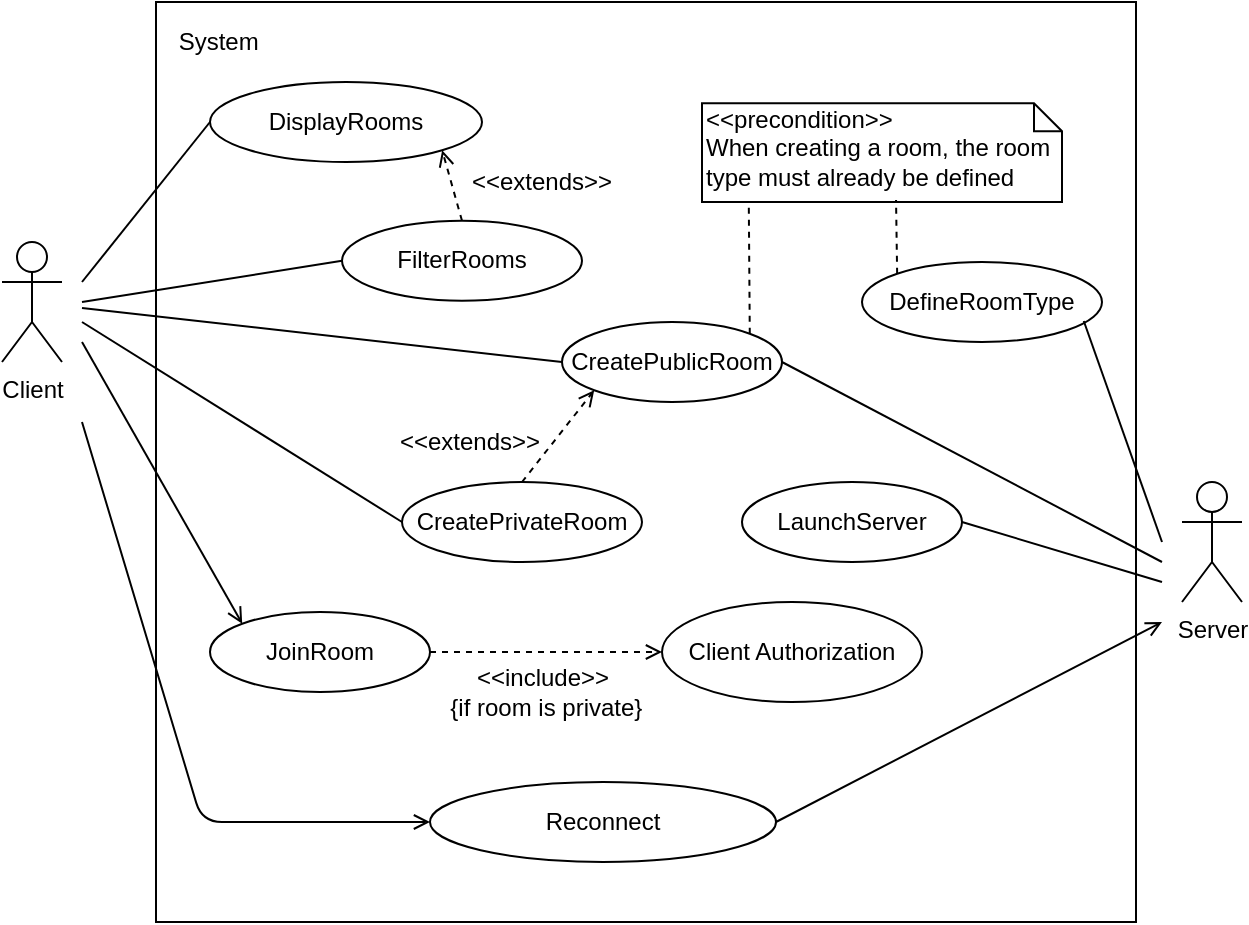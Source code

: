 <mxfile version="12.9.9" type="device"><diagram id="YZc-xeJP2v3SWqDJXzbx" name="Page-1"><mxGraphModel dx="852" dy="495" grid="1" gridSize="10" guides="1" tooltips="1" connect="1" arrows="1" fold="1" page="1" pageScale="1" pageWidth="827" pageHeight="1169" math="0" shadow="0"><root><mxCell id="0"/><mxCell id="1" parent="0"/><mxCell id="uTI9ODfUcHzE1dDtxj1T-1" value="" style="rounded=0;whiteSpace=wrap;html=1;fillColor=none;" parent="1" vertex="1"><mxGeometry x="137" y="10" width="490" height="460" as="geometry"/></mxCell><mxCell id="uTI9ODfUcHzE1dDtxj1T-2" value="Client" style="shape=umlActor;verticalLabelPosition=bottom;labelBackgroundColor=#ffffff;verticalAlign=top;html=1;outlineConnect=0;fillColor=none;" parent="1" vertex="1"><mxGeometry x="60" y="130" width="30" height="60" as="geometry"/></mxCell><mxCell id="uTI9ODfUcHzE1dDtxj1T-5" value="Server" style="shape=umlActor;verticalLabelPosition=bottom;labelBackgroundColor=#ffffff;verticalAlign=top;html=1;outlineConnect=0;fillColor=none;" parent="1" vertex="1"><mxGeometry x="650" y="250" width="30" height="60" as="geometry"/></mxCell><mxCell id="uTI9ODfUcHzE1dDtxj1T-18" value="LaunchServer" style="ellipse;whiteSpace=wrap;html=1;fillColor=none;" parent="1" vertex="1"><mxGeometry x="430" y="250" width="110" height="40" as="geometry"/></mxCell><mxCell id="uTI9ODfUcHzE1dDtxj1T-20" value="DefineRoomType" style="ellipse;whiteSpace=wrap;html=1;fillColor=none;" parent="1" vertex="1"><mxGeometry x="490" y="140" width="120" height="40" as="geometry"/></mxCell><mxCell id="uTI9ODfUcHzE1dDtxj1T-21" value="CreatePublicRoom" style="ellipse;whiteSpace=wrap;html=1;fillColor=none;" parent="1" vertex="1"><mxGeometry x="340" y="170" width="110" height="40" as="geometry"/></mxCell><mxCell id="uTI9ODfUcHzE1dDtxj1T-22" value="JoinRoom" style="ellipse;whiteSpace=wrap;html=1;fillColor=none;" parent="1" vertex="1"><mxGeometry x="164" y="315" width="110" height="40" as="geometry"/></mxCell><mxCell id="uTI9ODfUcHzE1dDtxj1T-31" value="DisplayRooms" style="ellipse;whiteSpace=wrap;html=1;fillColor=none;" parent="1" vertex="1"><mxGeometry x="164" y="50.0" width="136" height="40" as="geometry"/></mxCell><mxCell id="uTI9ODfUcHzE1dDtxj1T-32" value="CreatePrivateRoom" style="ellipse;whiteSpace=wrap;html=1;fillColor=none;" parent="1" vertex="1"><mxGeometry x="260" y="250" width="120" height="40" as="geometry"/></mxCell><mxCell id="uTI9ODfUcHzE1dDtxj1T-33" value="" style="endArrow=open;html=1;exitX=0.5;exitY=0;exitDx=0;exitDy=0;entryX=0;entryY=1;entryDx=0;entryDy=0;endFill=0;dashed=1;" parent="1" source="uTI9ODfUcHzE1dDtxj1T-32" target="uTI9ODfUcHzE1dDtxj1T-21" edge="1"><mxGeometry width="50" height="50" relative="1" as="geometry"><mxPoint x="220" y="250" as="sourcePoint"/><mxPoint x="270" y="200" as="targetPoint"/></mxGeometry></mxCell><mxCell id="uTI9ODfUcHzE1dDtxj1T-34" value="&amp;lt;&amp;lt;extends&amp;gt;&amp;gt;" style="text;html=1;strokeColor=none;fillColor=none;align=center;verticalAlign=middle;whiteSpace=wrap;rounded=0;" parent="1" vertex="1"><mxGeometry x="274" y="220" width="40" height="20" as="geometry"/></mxCell><mxCell id="uTI9ODfUcHzE1dDtxj1T-35" value="" style="endArrow=none;html=1;entryX=0;entryY=0.5;entryDx=0;entryDy=0;" parent="1" target="uTI9ODfUcHzE1dDtxj1T-21" edge="1"><mxGeometry width="50" height="50" relative="1" as="geometry"><mxPoint x="100" y="163" as="sourcePoint"/><mxPoint x="240" y="200" as="targetPoint"/></mxGeometry></mxCell><mxCell id="uTI9ODfUcHzE1dDtxj1T-36" value="" style="endArrow=none;html=1;exitX=1;exitY=0.5;exitDx=0;exitDy=0;" parent="1" source="uTI9ODfUcHzE1dDtxj1T-21" edge="1"><mxGeometry width="50" height="50" relative="1" as="geometry"><mxPoint x="438" y="210" as="sourcePoint"/><mxPoint x="640" y="290" as="targetPoint"/></mxGeometry></mxCell><mxCell id="uTI9ODfUcHzE1dDtxj1T-37" value="" style="endArrow=none;html=1;entryX=0;entryY=0.5;entryDx=0;entryDy=0;" parent="1" target="uTI9ODfUcHzE1dDtxj1T-32" edge="1"><mxGeometry width="50" height="50" relative="1" as="geometry"><mxPoint x="100" y="170" as="sourcePoint"/><mxPoint x="250" y="220" as="targetPoint"/></mxGeometry></mxCell><mxCell id="uTI9ODfUcHzE1dDtxj1T-38" value="&amp;lt;&amp;lt;precondition&amp;gt;&amp;gt;&lt;br&gt;When creating a room, the room type must already be defined" style="shape=note;whiteSpace=wrap;html=1;size=14;verticalAlign=top;align=left;spacingTop=-6;fillColor=none;" parent="1" vertex="1"><mxGeometry x="410" y="60.63" width="180" height="49.37" as="geometry"/></mxCell><mxCell id="uTI9ODfUcHzE1dDtxj1T-40" value="" style="endArrow=none;dashed=1;html=1;exitX=1;exitY=0;exitDx=0;exitDy=0;entryX=0.13;entryY=1.013;entryDx=0;entryDy=0;entryPerimeter=0;" parent="1" source="uTI9ODfUcHzE1dDtxj1T-21" target="uTI9ODfUcHzE1dDtxj1T-38" edge="1"><mxGeometry width="50" height="50" relative="1" as="geometry"><mxPoint x="310" y="180" as="sourcePoint"/><mxPoint x="425" y="169" as="targetPoint"/></mxGeometry></mxCell><mxCell id="uTI9ODfUcHzE1dDtxj1T-41" value="" style="endArrow=none;dashed=1;html=1;exitX=0;exitY=0;exitDx=0;exitDy=0;entryX=0.539;entryY=0.98;entryDx=0;entryDy=0;entryPerimeter=0;" parent="1" source="uTI9ODfUcHzE1dDtxj1T-20" target="uTI9ODfUcHzE1dDtxj1T-38" edge="1"><mxGeometry width="50" height="50" relative="1" as="geometry"><mxPoint x="280" y="280" as="sourcePoint"/><mxPoint x="330" y="230" as="targetPoint"/></mxGeometry></mxCell><mxCell id="uTI9ODfUcHzE1dDtxj1T-42" value="" style="endArrow=none;html=1;exitX=0.924;exitY=0.737;exitDx=0;exitDy=0;exitPerimeter=0;" parent="1" source="uTI9ODfUcHzE1dDtxj1T-20" edge="1"><mxGeometry width="50" height="50" relative="1" as="geometry"><mxPoint x="550" y="360" as="sourcePoint"/><mxPoint x="640" y="280" as="targetPoint"/></mxGeometry></mxCell><mxCell id="uTI9ODfUcHzE1dDtxj1T-43" value="" style="endArrow=none;html=1;exitX=1;exitY=0.5;exitDx=0;exitDy=0;" parent="1" source="uTI9ODfUcHzE1dDtxj1T-18" edge="1"><mxGeometry width="50" height="50" relative="1" as="geometry"><mxPoint x="500" y="370" as="sourcePoint"/><mxPoint x="640" y="300" as="targetPoint"/><Array as="points"/></mxGeometry></mxCell><mxCell id="uTI9ODfUcHzE1dDtxj1T-46" value="" style="endArrow=none;html=1;entryX=0;entryY=0.5;entryDx=0;entryDy=0;" parent="1" target="uTI9ODfUcHzE1dDtxj1T-31" edge="1"><mxGeometry width="50" height="50" relative="1" as="geometry"><mxPoint x="100" y="150" as="sourcePoint"/><mxPoint x="150" y="70" as="targetPoint"/></mxGeometry></mxCell><mxCell id="uTI9ODfUcHzE1dDtxj1T-47" value="" style="endArrow=open;html=1;entryX=0;entryY=0;entryDx=0;entryDy=0;endFill=0;" parent="1" target="uTI9ODfUcHzE1dDtxj1T-22" edge="1"><mxGeometry width="50" height="50" relative="1" as="geometry"><mxPoint x="100" y="180" as="sourcePoint"/><mxPoint x="200" y="60" as="targetPoint"/></mxGeometry></mxCell><mxCell id="uTI9ODfUcHzE1dDtxj1T-58" value="FilterRooms" style="ellipse;whiteSpace=wrap;html=1;fillColor=none;" parent="1" vertex="1"><mxGeometry x="230" y="119.38" width="120" height="40" as="geometry"/></mxCell><mxCell id="uTI9ODfUcHzE1dDtxj1T-59" value="" style="endArrow=none;html=1;entryX=0;entryY=0.5;entryDx=0;entryDy=0;" parent="1" target="uTI9ODfUcHzE1dDtxj1T-58" edge="1"><mxGeometry width="50" height="50" relative="1" as="geometry"><mxPoint x="100" y="160" as="sourcePoint"/><mxPoint x="120" y="70" as="targetPoint"/></mxGeometry></mxCell><mxCell id="uTI9ODfUcHzE1dDtxj1T-60" value="" style="endArrow=open;html=1;exitX=0.5;exitY=0;exitDx=0;exitDy=0;entryX=1;entryY=1;entryDx=0;entryDy=0;endFill=0;dashed=1;" parent="1" source="uTI9ODfUcHzE1dDtxj1T-58" target="uTI9ODfUcHzE1dDtxj1T-31" edge="1"><mxGeometry width="50" height="50" relative="1" as="geometry"><mxPoint x="70" y="100" as="sourcePoint"/><mxPoint x="120" y="50" as="targetPoint"/></mxGeometry></mxCell><mxCell id="uTI9ODfUcHzE1dDtxj1T-61" value="&amp;lt;&amp;lt;extends&amp;gt;&amp;gt;" style="text;html=1;strokeColor=none;fillColor=none;align=center;verticalAlign=middle;whiteSpace=wrap;rounded=0;" parent="1" vertex="1"><mxGeometry x="310" y="90" width="40" height="20" as="geometry"/></mxCell><mxCell id="uTI9ODfUcHzE1dDtxj1T-67" value="Client Authorization" style="ellipse;whiteSpace=wrap;html=1;fillColor=none;" parent="1" vertex="1"><mxGeometry x="390" y="310" width="130" height="50" as="geometry"/></mxCell><mxCell id="uTI9ODfUcHzE1dDtxj1T-68" value="" style="endArrow=open;html=1;exitX=1;exitY=0.5;exitDx=0;exitDy=0;entryX=0;entryY=0.5;entryDx=0;entryDy=0;endFill=0;dashed=1;" parent="1" source="uTI9ODfUcHzE1dDtxj1T-22" target="uTI9ODfUcHzE1dDtxj1T-67" edge="1"><mxGeometry width="50" height="50" relative="1" as="geometry"><mxPoint x="200" y="380" as="sourcePoint"/><mxPoint x="250" y="330" as="targetPoint"/></mxGeometry></mxCell><mxCell id="uTI9ODfUcHzE1dDtxj1T-69" value="&amp;lt;&amp;lt;include&amp;gt;&amp;gt;&lt;br&gt;&amp;nbsp;{if room is private}" style="text;html=1;strokeColor=none;fillColor=none;align=center;verticalAlign=middle;whiteSpace=wrap;rounded=0;" parent="1" vertex="1"><mxGeometry x="278.5" y="340" width="103" height="30" as="geometry"/></mxCell><mxCell id="YWMmCJIqcMlpNk7bVaBU-3" value="System&amp;nbsp;" style="text;html=1;strokeColor=none;fillColor=none;align=center;verticalAlign=middle;whiteSpace=wrap;rounded=0;" parent="1" vertex="1"><mxGeometry x="150" y="20" width="40" height="20" as="geometry"/></mxCell><mxCell id="uIwW2WUvSMIg0MhKs_fe-1" value="Reconnect" style="ellipse;whiteSpace=wrap;html=1;" parent="1" vertex="1"><mxGeometry x="274" y="400" width="173" height="40" as="geometry"/></mxCell><mxCell id="uIwW2WUvSMIg0MhKs_fe-2" value="" style="endArrow=open;html=1;endFill=0;entryX=0;entryY=0.5;entryDx=0;entryDy=0;" parent="1" edge="1" target="uIwW2WUvSMIg0MhKs_fe-1"><mxGeometry width="50" height="50" relative="1" as="geometry"><mxPoint x="100" y="220" as="sourcePoint"/><mxPoint x="100" y="210" as="targetPoint"/><Array as="points"><mxPoint x="160" y="420"/></Array></mxGeometry></mxCell><mxCell id="uIwW2WUvSMIg0MhKs_fe-3" value="" style="endArrow=open;html=1;exitX=1;exitY=0.5;exitDx=0;exitDy=0;endFill=0;" parent="1" source="uIwW2WUvSMIg0MhKs_fe-1" edge="1"><mxGeometry width="50" height="50" relative="1" as="geometry"><mxPoint x="660" y="440" as="sourcePoint"/><mxPoint x="640" y="320" as="targetPoint"/></mxGeometry></mxCell></root></mxGraphModel></diagram></mxfile>